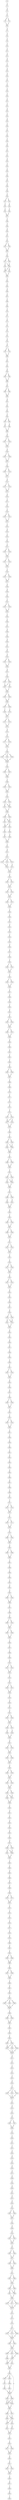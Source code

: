 strict digraph  {
	S0 -> S1 [ label = C ];
	S1 -> S2 [ label = A ];
	S2 -> S3 [ label = C ];
	S3 -> S4 [ label = G ];
	S3 -> S5 [ label = T ];
	S4 -> S6 [ label = T ];
	S5 -> S6 [ label = T ];
	S6 -> S7 [ label = G ];
	S7 -> S8 [ label = G ];
	S8 -> S9 [ label = C ];
	S9 -> S10 [ label = T ];
	S10 -> S11 [ label = C ];
	S11 -> S12 [ label = A ];
	S12 -> S13 [ label = G ];
	S13 -> S14 [ label = T ];
	S14 -> S15 [ label = G ];
	S15 -> S16 [ label = G ];
	S16 -> S17 [ label = C ];
	S17 -> S18 [ label = T ];
	S18 -> S19 [ label = C ];
	S19 -> S20 [ label = T ];
	S20 -> S21 [ label = C ];
	S21 -> S22 [ label = T ];
	S22 -> S23 [ label = G ];
	S23 -> S24 [ label = C ];
	S24 -> S25 [ label = A ];
	S25 -> S26 [ label = C ];
	S26 -> S27 [ label = T ];
	S27 -> S28 [ label = C ];
	S28 -> S29 [ label = T ];
	S29 -> S30 [ label = G ];
	S30 -> S31 [ label = C ];
	S31 -> S32 [ label = T ];
	S32 -> S33 [ label = G ];
	S33 -> S34 [ label = T ];
	S34 -> S35 [ label = C ];
	S35 -> S36 [ label = C ];
	S36 -> S37 [ label = A ];
	S37 -> S38 [ label = G ];
	S38 -> S39 [ label = A ];
	S39 -> S40 [ label = C ];
	S40 -> S41 [ label = T ];
	S40 -> S42 [ label = C ];
	S41 -> S43 [ label = T ];
	S42 -> S44 [ label = A ];
	S43 -> S45 [ label = C ];
	S44 -> S46 [ label = T ];
	S45 -> S47 [ label = A ];
	S46 -> S47 [ label = A ];
	S47 -> S48 [ label = T ];
	S48 -> S49 [ label = T ];
	S49 -> S50 [ label = G ];
	S50 -> S51 [ label = A ];
	S51 -> S52 [ label = C ];
	S52 -> S53 [ label = A ];
	S52 -> S54 [ label = T ];
	S53 -> S55 [ label = T ];
	S54 -> S55 [ label = T ];
	S55 -> S56 [ label = T ];
	S56 -> S57 [ label = C ];
	S56 -> S58 [ label = T ];
	S57 -> S59 [ label = T ];
	S57 -> S60 [ label = C ];
	S58 -> S60 [ label = C ];
	S59 -> S61 [ label = G ];
	S60 -> S62 [ label = A ];
	S60 -> S61 [ label = G ];
	S61 -> S63 [ label = T ];
	S62 -> S63 [ label = T ];
	S63 -> S64 [ label = T ];
	S64 -> S65 [ label = T ];
	S65 -> S66 [ label = G ];
	S66 -> S67 [ label = C ];
	S67 -> S68 [ label = C ];
	S68 -> S69 [ label = C ];
	S69 -> S70 [ label = T ];
	S70 -> S71 [ label = A ];
	S71 -> S72 [ label = C ];
	S72 -> S73 [ label = T ];
	S73 -> S74 [ label = G ];
	S74 -> S75 [ label = T ];
	S75 -> S76 [ label = G ];
	S76 -> S77 [ label = G ];
	S77 -> S78 [ label = G ];
	S77 -> S79 [ label = A ];
	S78 -> S80 [ label = C ];
	S79 -> S80 [ label = C ];
	S80 -> S81 [ label = C ];
	S81 -> S82 [ label = C ];
	S82 -> S83 [ label = A ];
	S83 -> S84 [ label = G ];
	S83 -> S85 [ label = A ];
	S84 -> S86 [ label = C ];
	S85 -> S86 [ label = C ];
	S86 -> S87 [ label = C ];
	S87 -> S88 [ label = A ];
	S87 -> S89 [ label = G ];
	S88 -> S90 [ label = G ];
	S89 -> S90 [ label = G ];
	S90 -> S91 [ label = A ];
	S91 -> S92 [ label = T ];
	S92 -> S93 [ label = C ];
	S93 -> S94 [ label = C ];
	S94 -> S95 [ label = A ];
	S94 -> S96 [ label = G ];
	S95 -> S97 [ label = G ];
	S96 -> S98 [ label = A ];
	S97 -> S99 [ label = C ];
	S98 -> S99 [ label = C ];
	S99 -> S100 [ label = A ];
	S100 -> S101 [ label = T ];
	S100 -> S102 [ label = C ];
	S101 -> S103 [ label = T ];
	S102 -> S103 [ label = T ];
	S103 -> S104 [ label = A ];
	S104 -> S105 [ label = C ];
	S104 -> S106 [ label = T ];
	S105 -> S107 [ label = T ];
	S106 -> S107 [ label = T ];
	S107 -> S108 [ label = T ];
	S108 -> S109 [ label = C ];
	S108 -> S110 [ label = G ];
	S109 -> S111 [ label = T ];
	S110 -> S111 [ label = T ];
	S111 -> S112 [ label = G ];
	S112 -> S113 [ label = C ];
	S112 -> S114 [ label = T ];
	S113 -> S115 [ label = G ];
	S114 -> S115 [ label = G ];
	S115 -> S116 [ label = A ];
	S116 -> S117 [ label = T ];
	S117 -> S118 [ label = G ];
	S118 -> S119 [ label = C ];
	S119 -> S120 [ label = A ];
	S119 -> S121 [ label = G ];
	S120 -> S122 [ label = C ];
	S121 -> S122 [ label = C ];
	S122 -> S123 [ label = C ];
	S123 -> S124 [ label = G ];
	S124 -> S125 [ label = C ];
	S125 -> S126 [ label = C ];
	S126 -> S127 [ label = C ];
	S127 -> S128 [ label = A ];
	S127 -> S129 [ label = G ];
	S128 -> S130 [ label = T ];
	S129 -> S130 [ label = T ];
	S130 -> S131 [ label = T ];
	S130 -> S132 [ label = C ];
	S131 -> S133 [ label = C ];
	S132 -> S133 [ label = C ];
	S133 -> S134 [ label = T ];
	S134 -> S135 [ label = C ];
	S134 -> S136 [ label = G ];
	S135 -> S137 [ label = A ];
	S136 -> S137 [ label = A ];
	S137 -> S138 [ label = A ];
	S138 -> S139 [ label = A ];
	S139 -> S140 [ label = C ];
	S140 -> S141 [ label = T ];
	S141 -> S142 [ label = G ];
	S141 -> S143 [ label = T ];
	S142 -> S144 [ label = G ];
	S143 -> S144 [ label = G ];
	S144 -> S145 [ label = C ];
	S145 -> S146 [ label = C ];
	S146 -> S147 [ label = T ];
	S147 -> S148 [ label = G ];
	S148 -> S149 [ label = T ];
	S149 -> S150 [ label = G ];
	S150 -> S151 [ label = C ];
	S151 -> S152 [ label = A ];
	S152 -> S153 [ label = G ];
	S153 -> S154 [ label = G ];
	S153 -> S155 [ label = A ];
	S154 -> S156 [ label = C ];
	S155 -> S156 [ label = C ];
	S156 -> S157 [ label = A ];
	S157 -> S158 [ label = C ];
	S158 -> S159 [ label = T ];
	S158 -> S160 [ label = C ];
	S159 -> S161 [ label = T ];
	S160 -> S162 [ label = A ];
	S160 -> S161 [ label = T ];
	S161 -> S163 [ label = C ];
	S162 -> S163 [ label = C ];
	S163 -> S164 [ label = T ];
	S163 -> S165 [ label = A ];
	S164 -> S166 [ label = G ];
	S165 -> S166 [ label = G ];
	S166 -> S167 [ label = T ];
	S166 -> S168 [ label = C ];
	S167 -> S169 [ label = T ];
	S168 -> S170 [ label = C ];
	S169 -> S171 [ label = A ];
	S170 -> S171 [ label = A ];
	S171 -> S172 [ label = A ];
	S171 -> S173 [ label = T ];
	S172 -> S174 [ label = T ];
	S173 -> S174 [ label = T ];
	S174 -> S175 [ label = G ];
	S175 -> S176 [ label = A ];
	S176 -> S177 [ label = G ];
	S176 -> S178 [ label = A ];
	S177 -> S179 [ label = A ];
	S178 -> S179 [ label = A ];
	S179 -> S180 [ label = T ];
	S180 -> S181 [ label = G ];
	S180 -> S182 [ label = T ];
	S180 -> S183 [ label = A ];
	S181 -> S184 [ label = G ];
	S182 -> S184 [ label = G ];
	S183 -> S184 [ label = G ];
	S184 -> S185 [ label = T ];
	S185 -> S186 [ label = G ];
	S185 -> S187 [ label = C ];
	S186 -> S188 [ label = A ];
	S187 -> S188 [ label = A ];
	S188 -> S189 [ label = T ];
	S189 -> S190 [ label = C ];
	S189 -> S191 [ label = T ];
	S190 -> S192 [ label = T ];
	S191 -> S192 [ label = T ];
	S192 -> S193 [ label = T ];
	S193 -> S194 [ label = C ];
	S193 -> S195 [ label = T ];
	S194 -> S196 [ label = G ];
	S194 -> S197 [ label = A ];
	S195 -> S196 [ label = G ];
	S196 -> S198 [ label = T ];
	S197 -> S198 [ label = T ];
	S198 -> S199 [ label = C ];
	S198 -> S200 [ label = G ];
	S199 -> S201 [ label = A ];
	S199 -> S202 [ label = G ];
	S200 -> S201 [ label = A ];
	S201 -> S203 [ label = A ];
	S201 -> S204 [ label = C ];
	S202 -> S203 [ label = A ];
	S203 -> S205 [ label = C ];
	S204 -> S206 [ label = T ];
	S205 -> S207 [ label = A ];
	S206 -> S208 [ label = G ];
	S207 -> S209 [ label = T ];
	S208 -> S209 [ label = T ];
	S209 -> S210 [ label = T ];
	S210 -> S211 [ label = G ];
	S211 -> S212 [ label = G ];
	S212 -> S213 [ label = C ];
	S212 -> S214 [ label = A ];
	S212 -> S215 [ label = G ];
	S213 -> S216 [ label = A ];
	S214 -> S216 [ label = A ];
	S215 -> S217 [ label = G ];
	S216 -> S218 [ label = T ];
	S217 -> S218 [ label = T ];
	S218 -> S219 [ label = A ];
	S219 -> S220 [ label = G ];
	S219 -> S221 [ label = A ];
	S220 -> S222 [ label = T ];
	S221 -> S222 [ label = T ];
	S222 -> S223 [ label = A ];
	S222 -> S224 [ label = G ];
	S223 -> S225 [ label = G ];
	S224 -> S225 [ label = G ];
	S225 -> S226 [ label = G ];
	S225 -> S227 [ label = C ];
	S226 -> S228 [ label = C ];
	S227 -> S228 [ label = C ];
	S228 -> S229 [ label = T ];
	S229 -> S230 [ label = C ];
	S230 -> S231 [ label = G ];
	S231 -> S232 [ label = G ];
	S232 -> S233 [ label = G ];
	S233 -> S234 [ label = C ];
	S234 -> S235 [ label = T ];
	S235 -> S236 [ label = G ];
	S236 -> S237 [ label = C ];
	S237 -> S238 [ label = T ];
	S238 -> S239 [ label = T ];
	S239 -> S240 [ label = T ];
	S239 -> S241 [ label = C ];
	S240 -> S242 [ label = C ];
	S241 -> S242 [ label = C ];
	S242 -> S243 [ label = T ];
	S243 -> S244 [ label = C ];
	S243 -> S245 [ label = T ];
	S244 -> S246 [ label = C ];
	S245 -> S246 [ label = C ];
	S246 -> S247 [ label = T ];
	S247 -> S248 [ label = G ];
	S248 -> S249 [ label = A ];
	S249 -> S250 [ label = T ];
	S250 -> S251 [ label = A ];
	S251 -> S252 [ label = G ];
	S252 -> S253 [ label = T ];
	S252 -> S254 [ label = C ];
	S253 -> S255 [ label = G ];
	S254 -> S255 [ label = G ];
	S255 -> S256 [ label = C ];
	S255 -> S257 [ label = G ];
	S256 -> S258 [ label = T ];
	S257 -> S258 [ label = T ];
	S258 -> S259 [ label = G ];
	S259 -> S260 [ label = T ];
	S260 -> S261 [ label = C ];
	S261 -> S262 [ label = C ];
	S262 -> S263 [ label = T ];
	S263 -> S264 [ label = A ];
	S264 -> S265 [ label = T ];
	S264 -> S266 [ label = C ];
	S265 -> S267 [ label = G ];
	S266 -> S267 [ label = G ];
	S267 -> S268 [ label = T ];
	S268 -> S269 [ label = G ];
	S269 -> S270 [ label = T ];
	S270 -> S271 [ label = C ];
	S271 -> S272 [ label = C ];
	S272 -> S273 [ label = A ];
	S273 -> S274 [ label = T ];
	S274 -> S275 [ label = C ];
	S274 -> S276 [ label = T ];
	S275 -> S277 [ label = G ];
	S276 -> S278 [ label = A ];
	S276 -> S277 [ label = G ];
	S277 -> S279 [ label = T ];
	S278 -> S279 [ label = T ];
	S279 -> S280 [ label = C ];
	S280 -> S281 [ label = T ];
	S281 -> S282 [ label = G ];
	S281 -> S283 [ label = A ];
	S282 -> S284 [ label = T ];
	S282 -> S285 [ label = C ];
	S283 -> S284 [ label = T ];
	S284 -> S286 [ label = T ];
	S285 -> S286 [ label = T ];
	S286 -> S287 [ label = C ];
	S287 -> S288 [ label = C ];
	S287 -> S289 [ label = T ];
	S288 -> S290 [ label = A ];
	S289 -> S290 [ label = A ];
	S290 -> S291 [ label = T ];
	S291 -> S292 [ label = C ];
	S291 -> S293 [ label = T ];
	S292 -> S294 [ label = T ];
	S292 -> S295 [ label = C ];
	S293 -> S295 [ label = C ];
	S294 -> S296 [ label = T ];
	S295 -> S296 [ label = T ];
	S296 -> S297 [ label = G ];
	S297 -> S298 [ label = A ];
	S297 -> S299 [ label = C ];
	S298 -> S300 [ label = A ];
	S299 -> S301 [ label = G ];
	S300 -> S302 [ label = G ];
	S301 -> S302 [ label = G ];
	S302 -> S303 [ label = A ];
	S303 -> S304 [ label = T ];
	S304 -> S305 [ label = C ];
	S304 -> S306 [ label = T ];
	S305 -> S307 [ label = C ];
	S306 -> S307 [ label = C ];
	S307 -> S308 [ label = A ];
	S307 -> S309 [ label = G ];
	S308 -> S310 [ label = C ];
	S309 -> S310 [ label = C ];
	S310 -> S311 [ label = A ];
	S311 -> S312 [ label = A ];
	S311 -> S313 [ label = C ];
	S312 -> S314 [ label = C ];
	S313 -> S314 [ label = C ];
	S314 -> S315 [ label = T ];
	S315 -> S316 [ label = C ];
	S316 -> S317 [ label = A ];
	S316 -> S318 [ label = G ];
	S317 -> S319 [ label = G ];
	S318 -> S319 [ label = G ];
	S319 -> S320 [ label = A ];
	S320 -> S321 [ label = G ];
	S320 -> S322 [ label = A ];
	S321 -> S323 [ label = G ];
	S322 -> S323 [ label = G ];
	S323 -> S324 [ label = G ];
	S324 -> S325 [ label = G ];
	S325 -> S326 [ label = A ];
	S326 -> S327 [ label = G ];
	S327 -> S328 [ label = A ];
	S328 -> S329 [ label = C ];
	S328 -> S330 [ label = T ];
	S329 -> S331 [ label = A ];
	S329 -> S332 [ label = G ];
	S330 -> S332 [ label = G ];
	S331 -> S333 [ label = C ];
	S332 -> S333 [ label = C ];
	S333 -> S334 [ label = A ];
	S334 -> S335 [ label = G ];
	S335 -> S336 [ label = A ];
	S336 -> S337 [ label = G ];
	S337 -> S338 [ label = C ];
	S338 -> S339 [ label = C ];
	S339 -> S340 [ label = T ];
	S340 -> S341 [ label = T ];
	S341 -> S342 [ label = T ];
	S341 -> S343 [ label = C ];
	S342 -> S344 [ label = C ];
	S343 -> S344 [ label = C ];
	S344 -> S345 [ label = A ];
	S345 -> S346 [ label = G ];
	S346 -> S347 [ label = A ];
	S347 -> S348 [ label = C ];
	S348 -> S349 [ label = C ];
	S348 -> S350 [ label = T ];
	S349 -> S351 [ label = T ];
	S350 -> S351 [ label = T ];
	S351 -> S352 [ label = G ];
	S352 -> S353 [ label = T ];
	S353 -> S354 [ label = G ];
	S353 -> S355 [ label = A ];
	S354 -> S356 [ label = C ];
	S355 -> S356 [ label = C ];
	S356 -> S357 [ label = C ];
	S357 -> S358 [ label = T ];
	S358 -> S359 [ label = C ];
	S359 -> S360 [ label = C ];
	S360 -> S361 [ label = C ];
	S361 -> S362 [ label = A ];
	S362 -> S363 [ label = C ];
	S363 -> S364 [ label = T ];
	S364 -> S365 [ label = G ];
	S365 -> S366 [ label = C ];
	S366 -> S367 [ label = A ];
	S367 -> S368 [ label = T ];
	S368 -> S369 [ label = T ];
	S369 -> S370 [ label = G ];
	S370 -> S371 [ label = T ];
	S371 -> S372 [ label = C ];
	S371 -> S373 [ label = G ];
	S372 -> S374 [ label = G ];
	S373 -> S374 [ label = G ];
	S374 -> S375 [ label = T ];
	S375 -> S376 [ label = T ];
	S375 -> S377 [ label = C ];
	S376 -> S378 [ label = C ];
	S377 -> S378 [ label = C ];
	S378 -> S379 [ label = T ];
	S379 -> S380 [ label = T ];
	S379 -> S381 [ label = C ];
	S380 -> S382 [ label = T ];
	S381 -> S382 [ label = T ];
	S382 -> S383 [ label = G ];
	S383 -> S384 [ label = T ];
	S383 -> S385 [ label = C ];
	S384 -> S386 [ label = T ];
	S385 -> S386 [ label = T ];
	S386 -> S387 [ label = T ];
	S387 -> S388 [ label = C ];
	S388 -> S389 [ label = T ];
	S389 -> S390 [ label = T ];
	S390 -> S391 [ label = T ];
	S391 -> S392 [ label = G ];
	S392 -> S393 [ label = G ];
	S393 -> S394 [ label = C ];
	S393 -> S395 [ label = T ];
	S394 -> S396 [ label = C ];
	S395 -> S396 [ label = C ];
	S396 -> S397 [ label = C ];
	S397 -> S398 [ label = T ];
	S398 -> S399 [ label = G ];
	S399 -> S400 [ label = C ];
	S399 -> S401 [ label = G ];
	S400 -> S402 [ label = T ];
	S401 -> S402 [ label = T ];
	S402 -> S403 [ label = C ];
	S402 -> S404 [ label = A ];
	S403 -> S405 [ label = T ];
	S404 -> S405 [ label = T ];
	S405 -> S406 [ label = T ];
	S406 -> S407 [ label = T ];
	S407 -> S408 [ label = T ];
	S408 -> S409 [ label = C ];
	S409 -> S410 [ label = A ];
	S410 -> S411 [ label = T ];
	S410 -> S412 [ label = C ];
	S411 -> S413 [ label = T ];
	S412 -> S413 [ label = T ];
	S413 -> S414 [ label = T ];
	S414 -> S415 [ label = A ];
	S415 -> S416 [ label = C ];
	S415 -> S417 [ label = T ];
	S416 -> S418 [ label = C ];
	S417 -> S418 [ label = C ];
	S418 -> S419 [ label = T ];
	S419 -> S420 [ label = G ];
	S420 -> S421 [ label = A ];
	S421 -> S422 [ label = G ];
	S422 -> S423 [ label = G ];
	S422 -> S424 [ label = A ];
	S423 -> S425 [ label = C ];
	S424 -> S425 [ label = C ];
	S425 -> S426 [ label = T ];
	S425 -> S427 [ label = C ];
	S426 -> S428 [ label = G ];
	S427 -> S429 [ label = A ];
	S428 -> S430 [ label = G ];
	S429 -> S430 [ label = G ];
	S430 -> S431 [ label = G ];
	S431 -> S432 [ label = T ];
	S431 -> S433 [ label = C ];
	S432 -> S434 [ label = T ];
	S433 -> S434 [ label = T ];
	S434 -> S435 [ label = T ];
	S434 -> S436 [ label = C ];
	S435 -> S437 [ label = C ];
	S436 -> S437 [ label = C ];
	S437 -> S438 [ label = A ];
	S438 -> S439 [ label = A ];
	S438 -> S440 [ label = G ];
	S439 -> S441 [ label = G ];
	S440 -> S441 [ label = G ];
	S441 -> S442 [ label = G ];
	S441 -> S443 [ label = A ];
	S442 -> S444 [ label = A ];
	S443 -> S444 [ label = A ];
	S444 -> S445 [ label = T ];
	S444 -> S446 [ label = A ];
	S445 -> S447 [ label = G ];
	S445 -> S448 [ label = A ];
	S446 -> S447 [ label = G ];
	S447 -> S449 [ label = C ];
	S448 -> S449 [ label = C ];
	S449 -> S450 [ label = T ];
	S450 -> S451 [ label = G ];
	S451 -> S452 [ label = T ];
	S452 -> S453 [ label = G ];
	S453 -> S454 [ label = G ];
	S454 -> S455 [ label = A ];
	S455 -> S456 [ label = T ];
	S456 -> S457 [ label = G ];
	S457 -> S458 [ label = A ];
	S457 -> S459 [ label = G ];
	S458 -> S460 [ label = G ];
	S458 -> S461 [ label = A ];
	S459 -> S460 [ label = G ];
	S460 -> S462 [ label = G ];
	S461 -> S462 [ label = G ];
	S462 -> S463 [ label = T ];
	S463 -> S464 [ label = T ];
	S464 -> S465 [ label = G ];
	S465 -> S466 [ label = T ];
	S466 -> S467 [ label = G ];
	S467 -> S468 [ label = G ];
	S468 -> S469 [ label = C ];
	S469 -> S470 [ label = A ];
	S469 -> S471 [ label = T ];
	S470 -> S472 [ label = G ];
	S471 -> S472 [ label = G ];
	S472 -> S473 [ label = T ];
	S473 -> S474 [ label = T ];
	S474 -> S475 [ label = T ];
	S475 -> S476 [ label = T ];
	S476 -> S477 [ label = C ];
	S477 -> S478 [ label = T ];
	S478 -> S479 [ label = A ];
	S479 -> S480 [ label = C ];
	S480 -> S481 [ label = A ];
	S481 -> S482 [ label = C ];
	S482 -> S483 [ label = G ];
	S482 -> S484 [ label = T ];
	S483 -> S485 [ label = G ];
	S484 -> S485 [ label = G ];
	S485 -> S486 [ label = T ];
	S486 -> S487 [ label = G ];
	S486 -> S488 [ label = A ];
	S487 -> S489 [ label = C ];
	S488 -> S489 [ label = C ];
	S489 -> S490 [ label = T ];
	S490 -> S491 [ label = G ];
	S491 -> S492 [ label = A ];
	S492 -> S493 [ label = C ];
	S493 -> S494 [ label = C ];
	S493 -> S495 [ label = G ];
	S493 -> S496 [ label = A ];
	S494 -> S497 [ label = C ];
	S495 -> S497 [ label = C ];
	S496 -> S497 [ label = C ];
	S497 -> S498 [ label = C ];
	S498 -> S499 [ label = G ];
	S498 -> S500 [ label = C ];
	S499 -> S501 [ label = C ];
	S500 -> S501 [ label = C ];
	S501 -> S502 [ label = T ];
	S502 -> S503 [ label = T ];
	S503 -> S504 [ label = C ];
	S504 -> S505 [ label = A ];
	S504 -> S506 [ label = T ];
	S505 -> S507 [ label = A ];
	S506 -> S507 [ label = A ];
	S506 -> S508 [ label = C ];
	S506 -> S509 [ label = G ];
	S507 -> S510 [ label = A ];
	S508 -> S510 [ label = A ];
	S509 -> S510 [ label = A ];
	S510 -> S511 [ label = A ];
	S511 -> S512 [ label = C ];
	S512 -> S513 [ label = C ];
	S513 -> S514 [ label = C ];
	S514 -> S515 [ label = T ];
	S515 -> S516 [ label = G ];
	S516 -> S517 [ label = T ];
	S517 -> S518 [ label = G ];
	S517 -> S519 [ label = T ];
	S517 -> S520 [ label = A ];
	S518 -> S521 [ label = G ];
	S519 -> S521 [ label = G ];
	S520 -> S521 [ label = G ];
	S521 -> S522 [ label = T ];
	S522 -> S523 [ label = G ];
	S523 -> S524 [ label = T ];
	S524 -> S525 [ label = A ];
	S525 -> S526 [ label = T ];
	S525 -> S527 [ label = C ];
	S526 -> S528 [ label = A ];
	S527 -> S528 [ label = A ];
	S528 -> S529 [ label = C ];
	S529 -> S530 [ label = C ];
	S530 -> S531 [ label = C ];
	S531 -> S532 [ label = T ];
	S532 -> S533 [ label = G ];
	S533 -> S534 [ label = A ];
	S534 -> S535 [ label = G ];
	S535 -> S536 [ label = G ];
	S536 -> S537 [ label = A ];
	S537 -> S538 [ label = A ];
	S538 -> S539 [ label = C ];
	S539 -> S540 [ label = A ];
	S540 -> S541 [ label = A ];
	S541 -> S542 [ label = G ];
	S542 -> S543 [ label = G ];
	S543 -> S544 [ label = A ];
	S544 -> S545 [ label = A ];
	S544 -> S546 [ label = G ];
	S545 -> S547 [ label = G ];
	S546 -> S547 [ label = G ];
	S547 -> S548 [ label = T ];
	S548 -> S549 [ label = G ];
	S549 -> S550 [ label = A ];
	S550 -> S551 [ label = A ];
	S550 -> S552 [ label = G ];
	S551 -> S553 [ label = G ];
	S552 -> S553 [ label = G ];
	S553 -> S554 [ label = A ];
	S554 -> S555 [ label = A ];
	S554 -> S556 [ label = G ];
	S555 -> S557 [ label = A ];
	S556 -> S557 [ label = A ];
	S557 -> S558 [ label = C ];
	S557 -> S559 [ label = G ];
	S558 -> S560 [ label = C ];
	S559 -> S560 [ label = C ];
	S560 -> S561 [ label = T ];
	S561 -> S562 [ label = C ];
	S561 -> S563 [ label = T ];
	S562 -> S564 [ label = T ];
	S563 -> S564 [ label = T ];
	S564 -> S565 [ label = G ];
	S564 -> S566 [ label = T ];
	S565 -> S567 [ label = C ];
	S565 -> S568 [ label = T ];
	S566 -> S568 [ label = T ];
	S567 -> S569 [ label = T ];
	S568 -> S569 [ label = T ];
	S569 -> S570 [ label = C ];
	S569 -> S571 [ label = G ];
	S569 -> S572 [ label = T ];
	S570 -> S573 [ label = A ];
	S571 -> S573 [ label = A ];
	S572 -> S573 [ label = A ];
	S573 -> S574 [ label = A ];
	S574 -> S575 [ label = G ];
	S575 -> S576 [ label = C ];
	S576 -> S577 [ label = T ];
	S577 -> S578 [ label = A ];
	S577 -> S579 [ label = T ];
	S577 -> S580 [ label = G ];
	S578 -> S581 [ label = A ];
	S579 -> S581 [ label = A ];
	S580 -> S581 [ label = A ];
	S581 -> S582 [ label = A ];
	S581 -> S583 [ label = G ];
	S582 -> S584 [ label = A ];
	S583 -> S584 [ label = A ];
	S584 -> S585 [ label = A ];
	S584 -> S586 [ label = T ];
	S584 -> S587 [ label = G ];
	S585 -> S588 [ label = G ];
	S586 -> S589 [ label = A ];
	S587 -> S589 [ label = A ];
	S588 -> S590 [ label = T ];
	S589 -> S591 [ label = C ];
	S589 -> S590 [ label = T ];
	S590 -> S592 [ label = A ];
	S591 -> S592 [ label = A ];
	S592 -> S593 [ label = A ];
	S593 -> S594 [ label = G ];
	S593 -> S595 [ label = A ];
	S593 -> S596 [ label = A ];
	S594 -> S597 [ label = T ];
	S595 -> S598 [ label = G ];
	S596 -> S599 [ label = G ];
	S596 -> S600 [ label = A ];
	S597 -> S601 [ label = C ];
	S598 -> S602 [ label = T ];
	S599 -> S603 [ label = T ];
	S599 -> S604 [ label = C ];
	S600 -> S603 [ label = T ];
	S600 -> S604 [ label = C ];
	S601 -> S596 [ label = A ];
	S602 -> S596 [ label = A ];
	S603 -> S605 [ label = A ];
	S604 -> S605 [ label = A ];
	S605 -> S606 [ label = C ];
	S605 -> S607 [ label = T ];
	S606 -> S608 [ label = T ];
	S606 -> S609 [ label = A ];
	S607 -> S608 [ label = T ];
	S608 -> S610 [ label = G ];
	S608 -> S611 [ label = T ];
	S609 -> S611 [ label = T ];
	S610 -> S612 [ label = A ];
	S611 -> S613 [ label = T ];
	S612 -> S614 [ label = C ];
	S613 -> S614 [ label = C ];
	S614 -> S615 [ label = T ];
	S615 -> S616 [ label = C ];
	S616 -> S617 [ label = T ];
	S616 -> S618 [ label = A ];
	S617 -> S619 [ label = G ];
	S618 -> S619 [ label = G ];
	S619 -> S620 [ label = A ];
	S620 -> S621 [ label = G ];
	S621 -> S622 [ label = T ];
	S621 -> S623 [ label = C ];
	S622 -> S624 [ label = A ];
	S623 -> S624 [ label = A ];
	S624 -> S626 [ label = A ];
	S626 -> S627 [ label = A ];
	S627 -> S628 [ label = T ];
	S628 -> S629 [ label = A ];
	S629 -> S630 [ label = T ];
}
